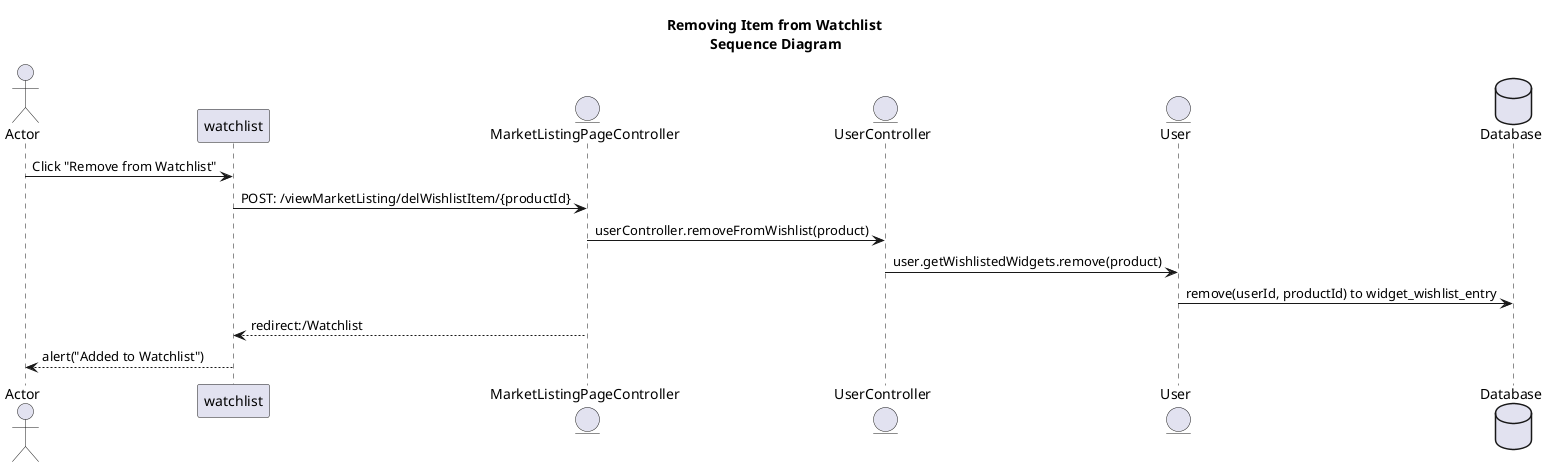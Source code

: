 @startuml
title     Removing Item from Watchlist \nSequence Diagram

actor          Actor                            as actor
participant    watchlist                        as watchlist
entity         MarketListingPageController      as marketListController
entity         UserController                   as userController
entity         User                             as user
database       Database                         as database

actor                  ->     watchlist               : Click "Remove from Watchlist"
watchlist              ->     marketListController    : POST: /viewMarketListing/delWishlistItem/{productId}
marketListController   ->     userController          : userController.removeFromWishlist(product)
userController         ->     user                    : user.getWishlistedWidgets.remove(product)
user                   ->     database                : remove(userId, productId) to widget_wishlist_entry
marketListController   -->    watchlist               : redirect:/Watchlist
watchlist              -->    actor                   : alert("Added to Watchlist")

@enduml